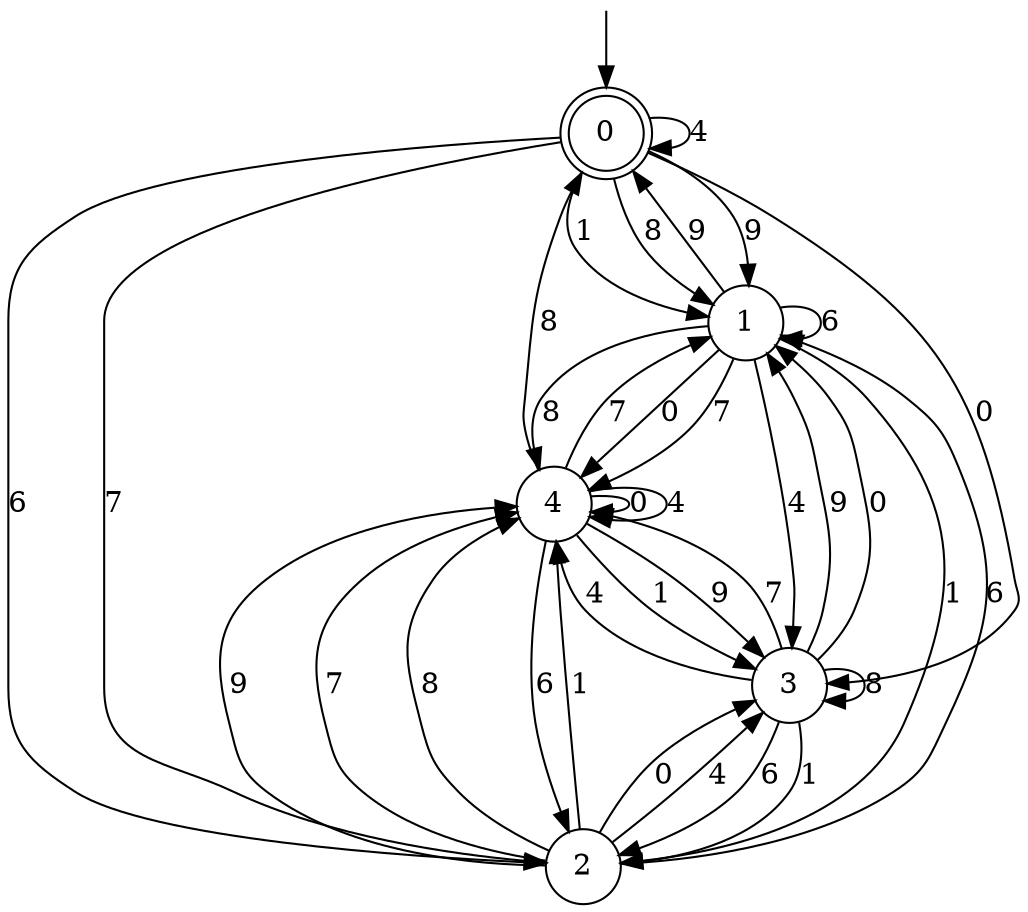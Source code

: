 digraph g {

	s0 [shape="doublecircle" label="0"];
	s1 [shape="circle" label="1"];
	s2 [shape="circle" label="2"];
	s3 [shape="circle" label="3"];
	s4 [shape="circle" label="4"];
	s0 -> s1 [label="9"];
	s0 -> s2 [label="6"];
	s0 -> s3 [label="0"];
	s0 -> s1 [label="1"];
	s0 -> s2 [label="7"];
	s0 -> s1 [label="8"];
	s0 -> s0 [label="4"];
	s1 -> s0 [label="9"];
	s1 -> s1 [label="6"];
	s1 -> s4 [label="0"];
	s1 -> s2 [label="1"];
	s1 -> s4 [label="7"];
	s1 -> s4 [label="8"];
	s1 -> s3 [label="4"];
	s2 -> s4 [label="9"];
	s2 -> s1 [label="6"];
	s2 -> s3 [label="0"];
	s2 -> s4 [label="1"];
	s2 -> s4 [label="7"];
	s2 -> s4 [label="8"];
	s2 -> s3 [label="4"];
	s3 -> s1 [label="9"];
	s3 -> s2 [label="6"];
	s3 -> s1 [label="0"];
	s3 -> s2 [label="1"];
	s3 -> s4 [label="7"];
	s3 -> s3 [label="8"];
	s3 -> s4 [label="4"];
	s4 -> s3 [label="9"];
	s4 -> s2 [label="6"];
	s4 -> s4 [label="0"];
	s4 -> s3 [label="1"];
	s4 -> s1 [label="7"];
	s4 -> s0 [label="8"];
	s4 -> s4 [label="4"];

__start0 [label="" shape="none" width="0" height="0"];
__start0 -> s0;

}
